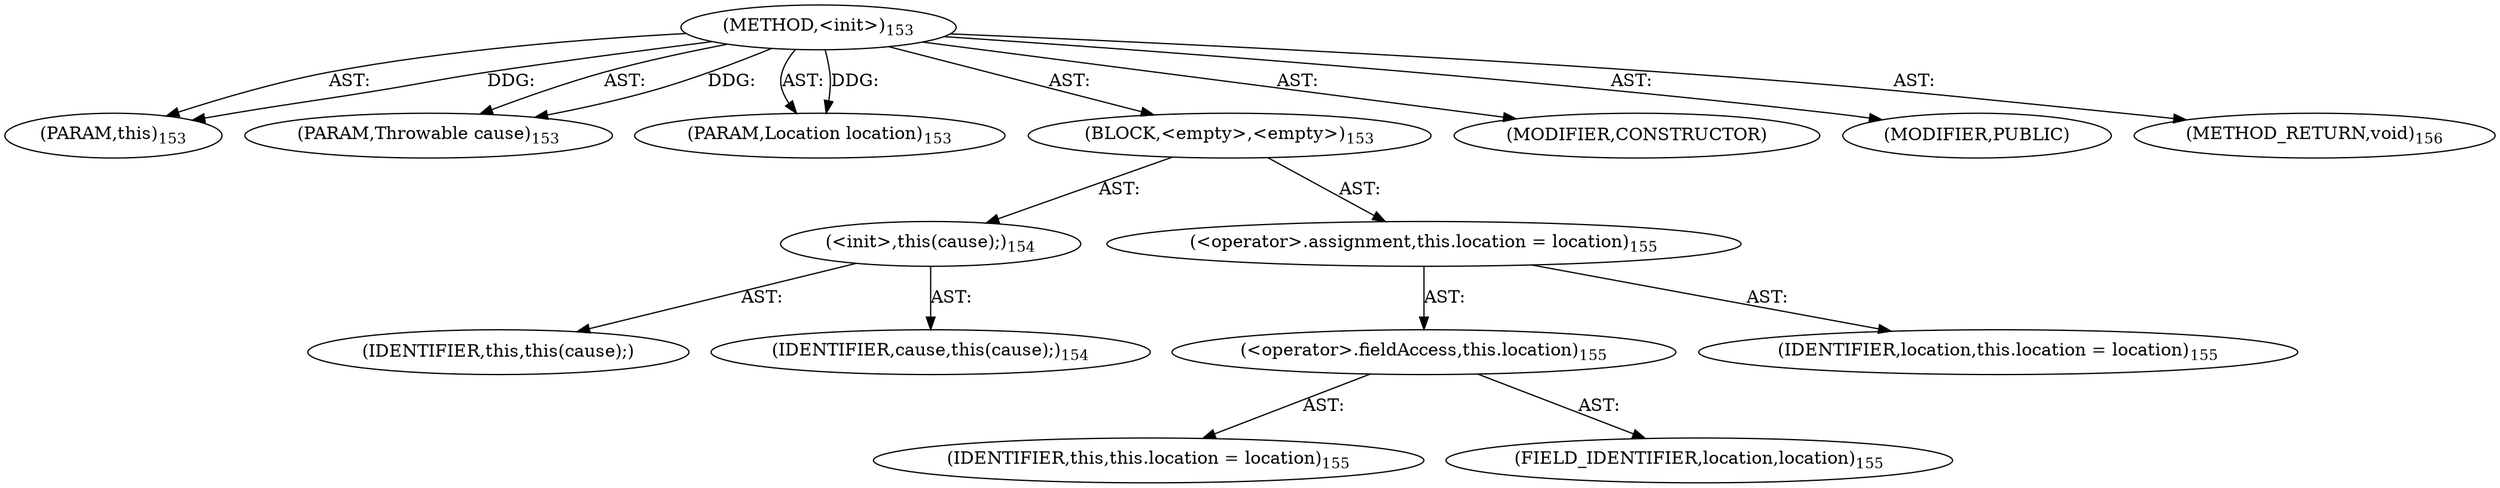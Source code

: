 digraph "&lt;init&gt;" {  
"111669149702" [label = <(METHOD,&lt;init&gt;)<SUB>153</SUB>> ]
"115964117002" [label = <(PARAM,this)<SUB>153</SUB>> ]
"115964117009" [label = <(PARAM,Throwable cause)<SUB>153</SUB>> ]
"115964117013" [label = <(PARAM,Location location)<SUB>153</SUB>> ]
"25769803782" [label = <(BLOCK,&lt;empty&gt;,&lt;empty&gt;)<SUB>153</SUB>> ]
"30064771079" [label = <(&lt;init&gt;,this(cause);)<SUB>154</SUB>> ]
"68719476750" [label = <(IDENTIFIER,this,this(cause);)> ]
"68719476758" [label = <(IDENTIFIER,cause,this(cause);)<SUB>154</SUB>> ]
"30064771102" [label = <(&lt;operator&gt;.assignment,this.location = location)<SUB>155</SUB>> ]
"30064771103" [label = <(&lt;operator&gt;.fieldAccess,this.location)<SUB>155</SUB>> ]
"68719476751" [label = <(IDENTIFIER,this,this.location = location)<SUB>155</SUB>> ]
"55834574861" [label = <(FIELD_IDENTIFIER,location,location)<SUB>155</SUB>> ]
"68719476773" [label = <(IDENTIFIER,location,this.location = location)<SUB>155</SUB>> ]
"133143986190" [label = <(MODIFIER,CONSTRUCTOR)> ]
"133143986191" [label = <(MODIFIER,PUBLIC)> ]
"128849018886" [label = <(METHOD_RETURN,void)<SUB>156</SUB>> ]
  "111669149702" -> "115964117002"  [ label = "AST: "] 
  "111669149702" -> "115964117009"  [ label = "AST: "] 
  "111669149702" -> "115964117013"  [ label = "AST: "] 
  "111669149702" -> "25769803782"  [ label = "AST: "] 
  "111669149702" -> "133143986190"  [ label = "AST: "] 
  "111669149702" -> "133143986191"  [ label = "AST: "] 
  "111669149702" -> "128849018886"  [ label = "AST: "] 
  "25769803782" -> "30064771079"  [ label = "AST: "] 
  "25769803782" -> "30064771102"  [ label = "AST: "] 
  "30064771079" -> "68719476750"  [ label = "AST: "] 
  "30064771079" -> "68719476758"  [ label = "AST: "] 
  "30064771102" -> "30064771103"  [ label = "AST: "] 
  "30064771102" -> "68719476773"  [ label = "AST: "] 
  "30064771103" -> "68719476751"  [ label = "AST: "] 
  "30064771103" -> "55834574861"  [ label = "AST: "] 
  "111669149702" -> "115964117002"  [ label = "DDG: "] 
  "111669149702" -> "115964117009"  [ label = "DDG: "] 
  "111669149702" -> "115964117013"  [ label = "DDG: "] 
}
